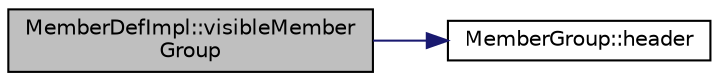 digraph "MemberDefImpl::visibleMemberGroup"
{
 // LATEX_PDF_SIZE
  edge [fontname="Helvetica",fontsize="10",labelfontname="Helvetica",labelfontsize="10"];
  node [fontname="Helvetica",fontsize="10",shape=record];
  rankdir="LR";
  Node1 [label="MemberDefImpl::visibleMember\lGroup",height=0.2,width=0.4,color="black", fillcolor="grey75", style="filled", fontcolor="black",tooltip=" "];
  Node1 -> Node2 [color="midnightblue",fontsize="10",style="solid",fontname="Helvetica"];
  Node2 [label="MemberGroup::header",height=0.2,width=0.4,color="black", fillcolor="white", style="filled",URL="$classMemberGroup.html#a918bd808efb147a24b25c5246425d5bf",tooltip=" "];
}
